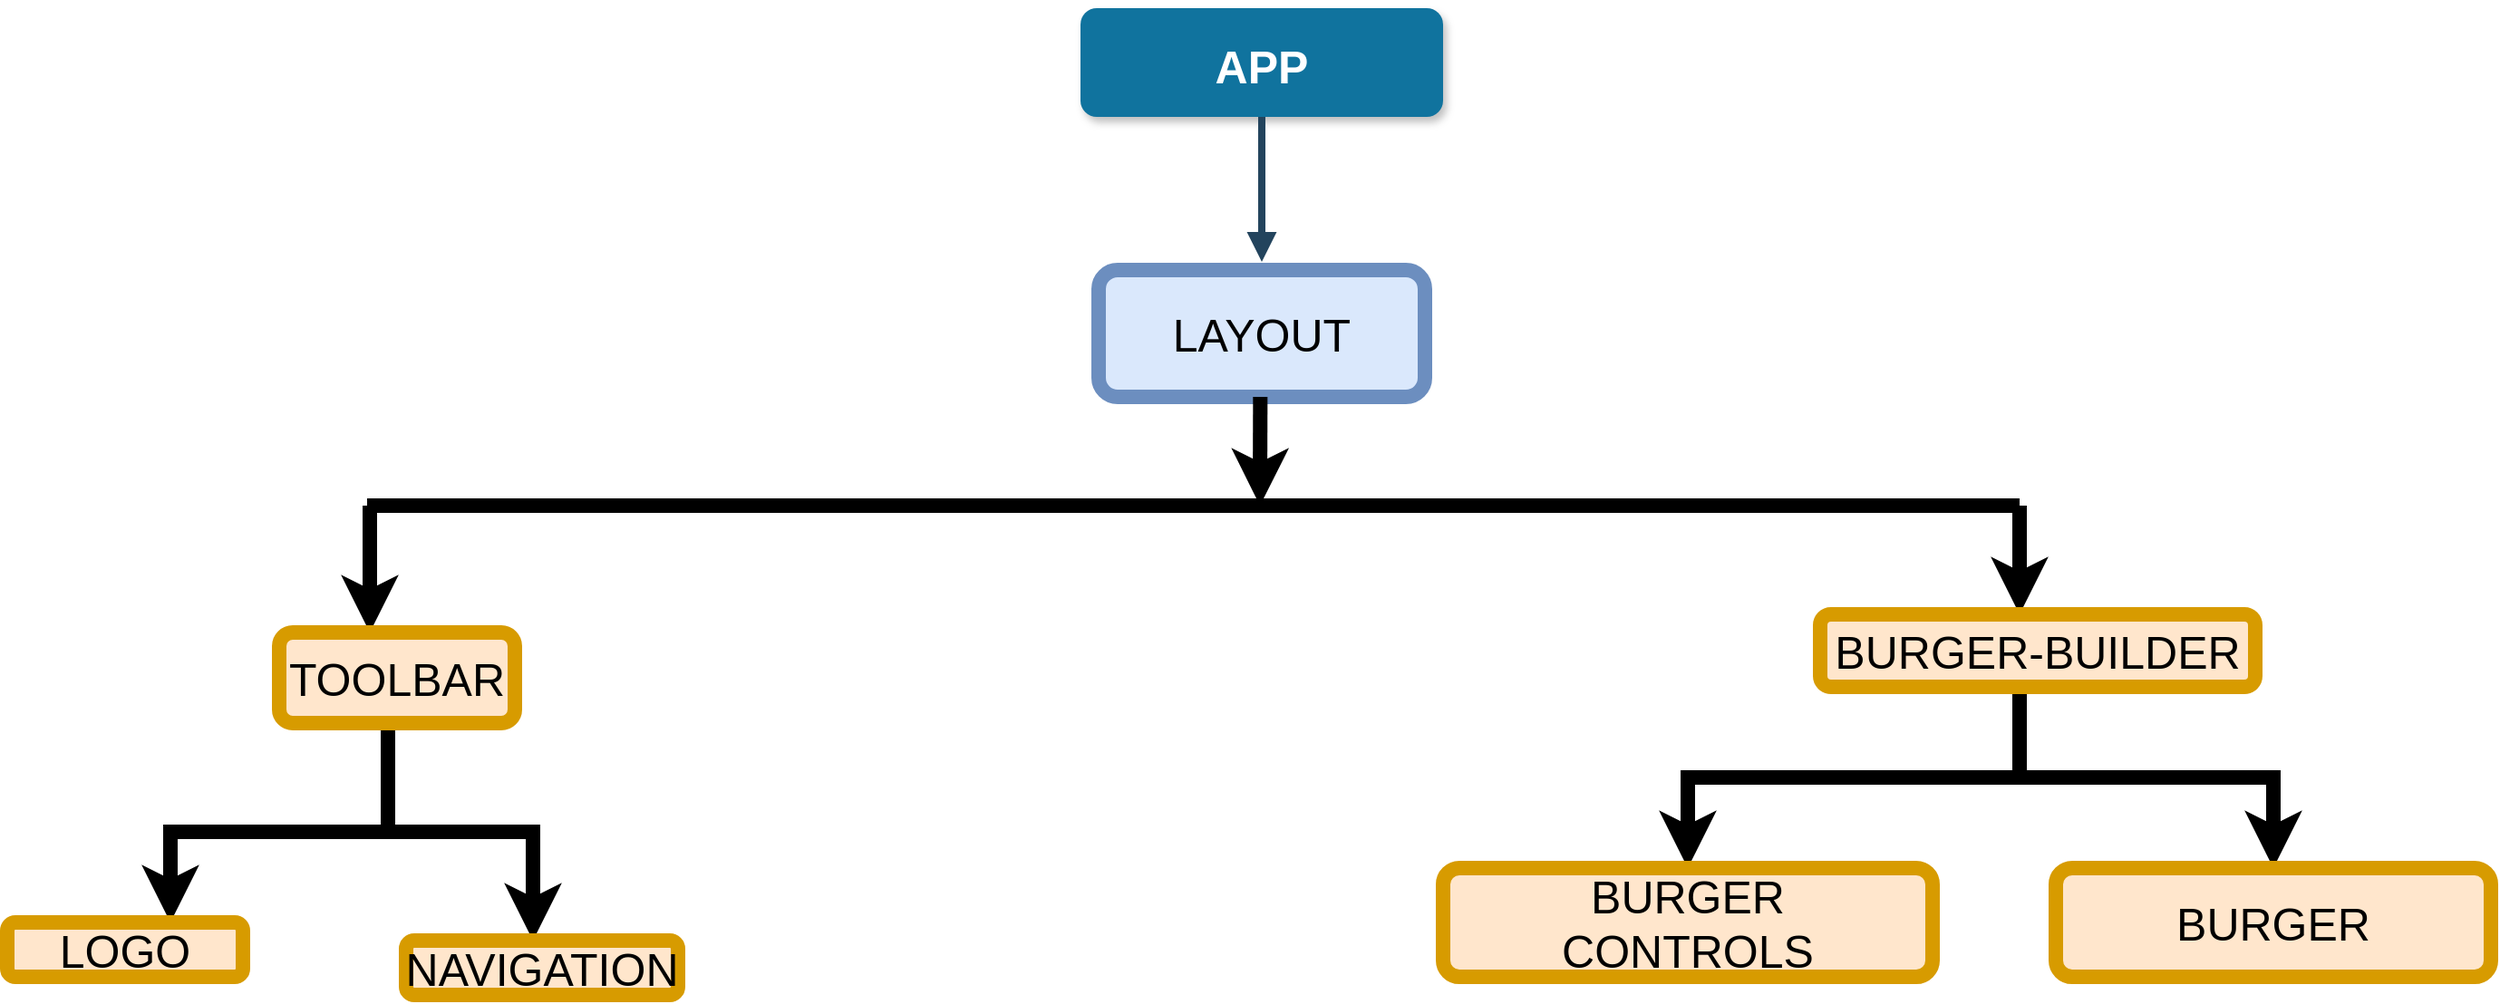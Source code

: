<mxfile version="14.1.3" type="github" pages="2">
  <diagram id="4Vap75UCCofPUbRgh1Ri" name="Page-1">
    <mxGraphModel dx="1051" dy="572" grid="1" gridSize="10" guides="1" tooltips="1" connect="1" arrows="1" fold="1" page="1" pageScale="1" pageWidth="827" pageHeight="1169" math="0" shadow="0">
      <root>
        <mxCell id="0" />
        <mxCell id="1" parent="0" />
        <mxCell id="ASMmRr6x_YrLQD7PpSPR-1" value="APP" style="rounded=1;fillColor=#10739E;strokeColor=none;shadow=1;gradientColor=none;fontStyle=1;fontColor=#FFFFFF;fontSize=25;" vertex="1" parent="1">
          <mxGeometry x="672" y="205.5" width="200" height="60" as="geometry" />
        </mxCell>
        <mxCell id="ASMmRr6x_YrLQD7PpSPR-2" value="" style="edgeStyle=elbowEdgeStyle;elbow=vertical;strokeWidth=4;endArrow=block;endFill=1;fontStyle=1;strokeColor=#23445D;" edge="1" parent="1" source="ASMmRr6x_YrLQD7PpSPR-1">
          <mxGeometry x="22" y="165.5" width="100" height="100" as="geometry">
            <mxPoint x="22" y="265.5" as="sourcePoint" />
            <mxPoint x="772" y="345.5" as="targetPoint" />
          </mxGeometry>
        </mxCell>
        <mxCell id="ASMmRr6x_YrLQD7PpSPR-3" value="LAYOUT" style="rounded=1;whiteSpace=wrap;html=1;strokeWidth=8;fontSize=25;fillColor=#dae8fc;strokeColor=#6c8ebf;" vertex="1" parent="1">
          <mxGeometry x="682" y="350" width="180" height="70" as="geometry" />
        </mxCell>
        <mxCell id="ASMmRr6x_YrLQD7PpSPR-4" value="" style="endArrow=classic;html=1;strokeWidth=8;fontSize=25;" edge="1" parent="1">
          <mxGeometry width="50" height="50" relative="1" as="geometry">
            <mxPoint x="771.17" y="420" as="sourcePoint" />
            <mxPoint x="771" y="480" as="targetPoint" />
          </mxGeometry>
        </mxCell>
        <mxCell id="ASMmRr6x_YrLQD7PpSPR-5" value="" style="endArrow=none;html=1;strokeWidth=8;fontSize=25;" edge="1" parent="1">
          <mxGeometry width="50" height="50" relative="1" as="geometry">
            <mxPoint x="278.5" y="480" as="sourcePoint" />
            <mxPoint x="1190" y="480" as="targetPoint" />
          </mxGeometry>
        </mxCell>
        <mxCell id="ASMmRr6x_YrLQD7PpSPR-6" value="" style="endArrow=classic;html=1;strokeWidth=8;fontSize=25;" edge="1" parent="1">
          <mxGeometry width="50" height="50" relative="1" as="geometry">
            <mxPoint x="280" y="480" as="sourcePoint" />
            <mxPoint x="280" y="550" as="targetPoint" />
          </mxGeometry>
        </mxCell>
        <mxCell id="ASMmRr6x_YrLQD7PpSPR-7" value="" style="endArrow=classic;html=1;strokeWidth=8;fontSize=25;" edge="1" parent="1">
          <mxGeometry width="50" height="50" relative="1" as="geometry">
            <mxPoint x="1190" y="480" as="sourcePoint" />
            <mxPoint x="1190" y="540" as="targetPoint" />
            <Array as="points">
              <mxPoint x="1190" y="510" />
            </Array>
          </mxGeometry>
        </mxCell>
        <mxCell id="ASMmRr6x_YrLQD7PpSPR-8" value="" style="edgeStyle=orthogonalEdgeStyle;rounded=0;orthogonalLoop=1;jettySize=auto;html=1;strokeWidth=8;fontSize=25;" edge="1" parent="1" source="ASMmRr6x_YrLQD7PpSPR-10" target="ASMmRr6x_YrLQD7PpSPR-14">
          <mxGeometry relative="1" as="geometry">
            <Array as="points">
              <mxPoint x="290" y="660" />
              <mxPoint x="170" y="660" />
            </Array>
          </mxGeometry>
        </mxCell>
        <mxCell id="ASMmRr6x_YrLQD7PpSPR-9" value="" style="edgeStyle=orthogonalEdgeStyle;rounded=0;orthogonalLoop=1;jettySize=auto;html=1;strokeWidth=8;fontSize=25;" edge="1" parent="1" source="ASMmRr6x_YrLQD7PpSPR-10" target="ASMmRr6x_YrLQD7PpSPR-15">
          <mxGeometry relative="1" as="geometry">
            <mxPoint x="410" y="710" as="targetPoint" />
            <Array as="points">
              <mxPoint x="290" y="660" />
              <mxPoint x="370" y="660" />
            </Array>
          </mxGeometry>
        </mxCell>
        <mxCell id="ASMmRr6x_YrLQD7PpSPR-10" value="TOOLBAR" style="rounded=1;whiteSpace=wrap;html=1;strokeWidth=8;fontSize=25;fillColor=#ffe6cc;strokeColor=#d79b00;" vertex="1" parent="1">
          <mxGeometry x="230" y="550" width="130" height="50" as="geometry" />
        </mxCell>
        <mxCell id="ASMmRr6x_YrLQD7PpSPR-11" value="" style="edgeStyle=orthogonalEdgeStyle;rounded=0;orthogonalLoop=1;jettySize=auto;html=1;strokeWidth=8;fontSize=25;" edge="1" parent="1" source="ASMmRr6x_YrLQD7PpSPR-13" target="ASMmRr6x_YrLQD7PpSPR-16">
          <mxGeometry relative="1" as="geometry">
            <Array as="points">
              <mxPoint x="1190" y="630" />
              <mxPoint x="1330" y="630" />
            </Array>
          </mxGeometry>
        </mxCell>
        <mxCell id="ASMmRr6x_YrLQD7PpSPR-12" value="" style="edgeStyle=orthogonalEdgeStyle;rounded=0;orthogonalLoop=1;jettySize=auto;html=1;strokeWidth=8;fontSize=25;" edge="1" parent="1" source="ASMmRr6x_YrLQD7PpSPR-13" target="ASMmRr6x_YrLQD7PpSPR-17">
          <mxGeometry relative="1" as="geometry">
            <Array as="points">
              <mxPoint x="1190" y="630" />
              <mxPoint x="1007" y="630" />
            </Array>
          </mxGeometry>
        </mxCell>
        <mxCell id="ASMmRr6x_YrLQD7PpSPR-13" value="BURGER-BUILDER" style="rounded=1;whiteSpace=wrap;html=1;strokeWidth=8;fontSize=25;fillColor=#ffe6cc;strokeColor=#d79b00;" vertex="1" parent="1">
          <mxGeometry x="1080" y="540" width="240" height="40" as="geometry" />
        </mxCell>
        <mxCell id="ASMmRr6x_YrLQD7PpSPR-14" value="LOGO" style="whiteSpace=wrap;html=1;rounded=1;fontSize=25;strokeColor=#d79b00;strokeWidth=8;fillColor=#ffe6cc;" vertex="1" parent="1">
          <mxGeometry x="80" y="710" width="130" height="30" as="geometry" />
        </mxCell>
        <mxCell id="ASMmRr6x_YrLQD7PpSPR-15" value="NAVIGATION" style="rounded=1;whiteSpace=wrap;html=1;strokeWidth=8;fontSize=25;fillColor=#ffe6cc;strokeColor=#d79b00;" vertex="1" parent="1">
          <mxGeometry x="300" y="720" width="150" height="30" as="geometry" />
        </mxCell>
        <mxCell id="ASMmRr6x_YrLQD7PpSPR-16" value="BURGER" style="rounded=1;whiteSpace=wrap;html=1;strokeWidth=8;fontSize=25;fillColor=#ffe6cc;strokeColor=#d79b00;" vertex="1" parent="1">
          <mxGeometry x="1210" y="680" width="240" height="60" as="geometry" />
        </mxCell>
        <mxCell id="ASMmRr6x_YrLQD7PpSPR-17" value="BURGER&lt;br&gt;CONTROLS" style="rounded=1;whiteSpace=wrap;html=1;strokeWidth=8;fontSize=25;fillColor=#ffe6cc;strokeColor=#d79b00;" vertex="1" parent="1">
          <mxGeometry x="872" y="680" width="270" height="60" as="geometry" />
        </mxCell>
      </root>
    </mxGraphModel>
  </diagram>
  <diagram name="Page-2" id="aPveh39GCIhIC36ceu_o">
    <mxGraphModel dx="1051" dy="572" grid="1" gridSize="10" guides="1" tooltips="1" connect="1" arrows="1" fold="1" page="1" pageScale="1" pageWidth="827" pageHeight="1169" math="0" shadow="0">
      <root>
        <mxCell id="CVERizNz1oQGwp-F183u-0" />
        <mxCell id="CVERizNz1oQGwp-F183u-1" parent="CVERizNz1oQGwp-F183u-0" />
      </root>
    </mxGraphModel>
  </diagram>
</mxfile>
